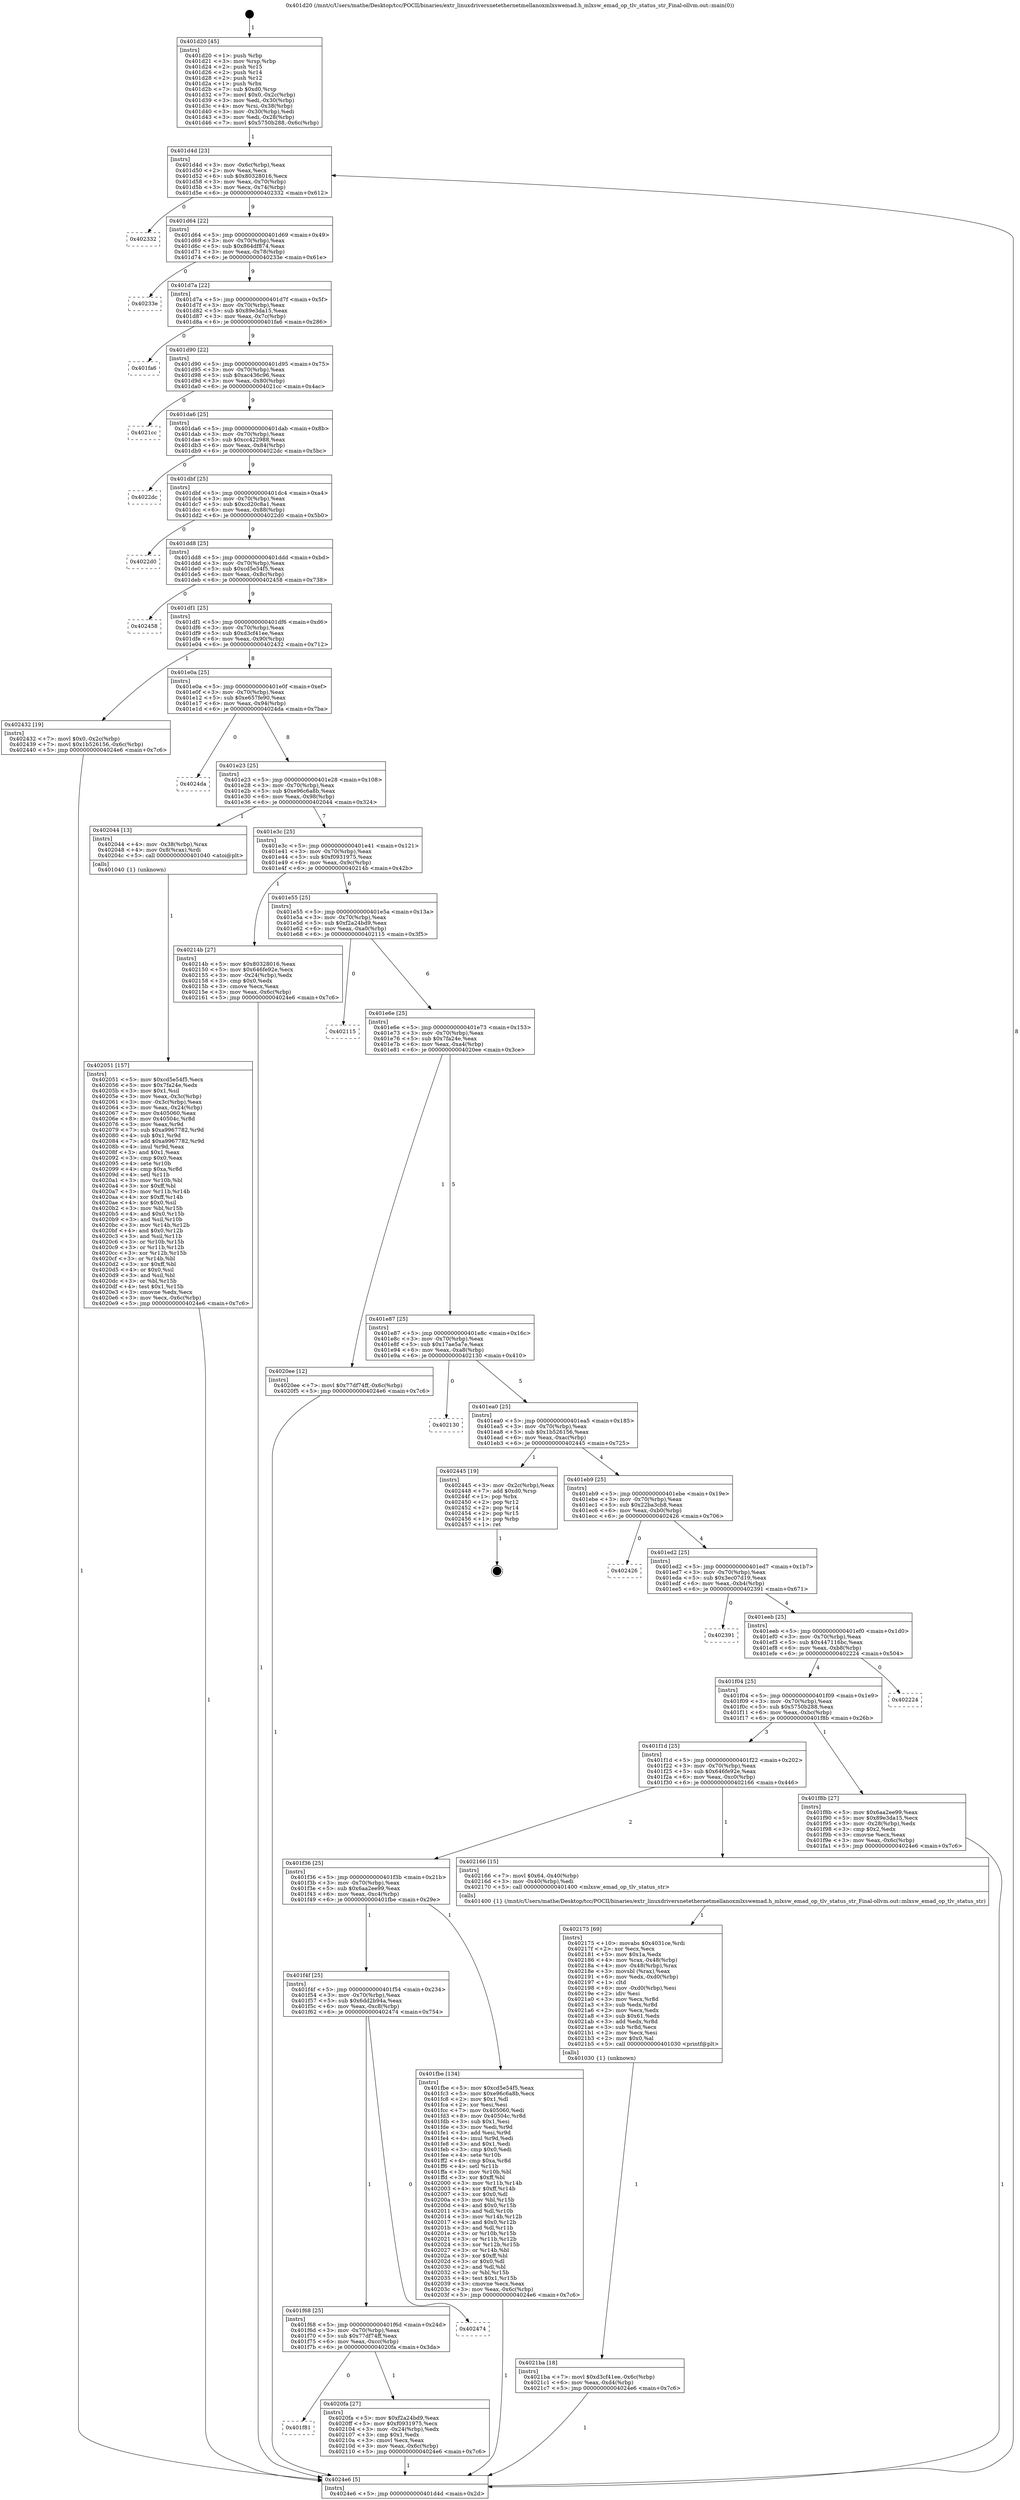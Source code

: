 digraph "0x401d20" {
  label = "0x401d20 (/mnt/c/Users/mathe/Desktop/tcc/POCII/binaries/extr_linuxdriversnetethernetmellanoxmlxswemad.h_mlxsw_emad_op_tlv_status_str_Final-ollvm.out::main(0))"
  labelloc = "t"
  node[shape=record]

  Entry [label="",width=0.3,height=0.3,shape=circle,fillcolor=black,style=filled]
  "0x401d4d" [label="{
     0x401d4d [23]\l
     | [instrs]\l
     &nbsp;&nbsp;0x401d4d \<+3\>: mov -0x6c(%rbp),%eax\l
     &nbsp;&nbsp;0x401d50 \<+2\>: mov %eax,%ecx\l
     &nbsp;&nbsp;0x401d52 \<+6\>: sub $0x80328016,%ecx\l
     &nbsp;&nbsp;0x401d58 \<+3\>: mov %eax,-0x70(%rbp)\l
     &nbsp;&nbsp;0x401d5b \<+3\>: mov %ecx,-0x74(%rbp)\l
     &nbsp;&nbsp;0x401d5e \<+6\>: je 0000000000402332 \<main+0x612\>\l
  }"]
  "0x402332" [label="{
     0x402332\l
  }", style=dashed]
  "0x401d64" [label="{
     0x401d64 [22]\l
     | [instrs]\l
     &nbsp;&nbsp;0x401d64 \<+5\>: jmp 0000000000401d69 \<main+0x49\>\l
     &nbsp;&nbsp;0x401d69 \<+3\>: mov -0x70(%rbp),%eax\l
     &nbsp;&nbsp;0x401d6c \<+5\>: sub $0x864df874,%eax\l
     &nbsp;&nbsp;0x401d71 \<+3\>: mov %eax,-0x78(%rbp)\l
     &nbsp;&nbsp;0x401d74 \<+6\>: je 000000000040233e \<main+0x61e\>\l
  }"]
  Exit [label="",width=0.3,height=0.3,shape=circle,fillcolor=black,style=filled,peripheries=2]
  "0x40233e" [label="{
     0x40233e\l
  }", style=dashed]
  "0x401d7a" [label="{
     0x401d7a [22]\l
     | [instrs]\l
     &nbsp;&nbsp;0x401d7a \<+5\>: jmp 0000000000401d7f \<main+0x5f\>\l
     &nbsp;&nbsp;0x401d7f \<+3\>: mov -0x70(%rbp),%eax\l
     &nbsp;&nbsp;0x401d82 \<+5\>: sub $0x89e3da15,%eax\l
     &nbsp;&nbsp;0x401d87 \<+3\>: mov %eax,-0x7c(%rbp)\l
     &nbsp;&nbsp;0x401d8a \<+6\>: je 0000000000401fa6 \<main+0x286\>\l
  }"]
  "0x4021ba" [label="{
     0x4021ba [18]\l
     | [instrs]\l
     &nbsp;&nbsp;0x4021ba \<+7\>: movl $0xd3cf41ee,-0x6c(%rbp)\l
     &nbsp;&nbsp;0x4021c1 \<+6\>: mov %eax,-0xd4(%rbp)\l
     &nbsp;&nbsp;0x4021c7 \<+5\>: jmp 00000000004024e6 \<main+0x7c6\>\l
  }"]
  "0x401fa6" [label="{
     0x401fa6\l
  }", style=dashed]
  "0x401d90" [label="{
     0x401d90 [22]\l
     | [instrs]\l
     &nbsp;&nbsp;0x401d90 \<+5\>: jmp 0000000000401d95 \<main+0x75\>\l
     &nbsp;&nbsp;0x401d95 \<+3\>: mov -0x70(%rbp),%eax\l
     &nbsp;&nbsp;0x401d98 \<+5\>: sub $0xac436c96,%eax\l
     &nbsp;&nbsp;0x401d9d \<+3\>: mov %eax,-0x80(%rbp)\l
     &nbsp;&nbsp;0x401da0 \<+6\>: je 00000000004021cc \<main+0x4ac\>\l
  }"]
  "0x402175" [label="{
     0x402175 [69]\l
     | [instrs]\l
     &nbsp;&nbsp;0x402175 \<+10\>: movabs $0x4031ce,%rdi\l
     &nbsp;&nbsp;0x40217f \<+2\>: xor %ecx,%ecx\l
     &nbsp;&nbsp;0x402181 \<+5\>: mov $0x1a,%edx\l
     &nbsp;&nbsp;0x402186 \<+4\>: mov %rax,-0x48(%rbp)\l
     &nbsp;&nbsp;0x40218a \<+4\>: mov -0x48(%rbp),%rax\l
     &nbsp;&nbsp;0x40218e \<+3\>: movsbl (%rax),%eax\l
     &nbsp;&nbsp;0x402191 \<+6\>: mov %edx,-0xd0(%rbp)\l
     &nbsp;&nbsp;0x402197 \<+1\>: cltd\l
     &nbsp;&nbsp;0x402198 \<+6\>: mov -0xd0(%rbp),%esi\l
     &nbsp;&nbsp;0x40219e \<+2\>: idiv %esi\l
     &nbsp;&nbsp;0x4021a0 \<+3\>: mov %ecx,%r8d\l
     &nbsp;&nbsp;0x4021a3 \<+3\>: sub %edx,%r8d\l
     &nbsp;&nbsp;0x4021a6 \<+2\>: mov %ecx,%edx\l
     &nbsp;&nbsp;0x4021a8 \<+3\>: sub $0x61,%edx\l
     &nbsp;&nbsp;0x4021ab \<+3\>: add %edx,%r8d\l
     &nbsp;&nbsp;0x4021ae \<+3\>: sub %r8d,%ecx\l
     &nbsp;&nbsp;0x4021b1 \<+2\>: mov %ecx,%esi\l
     &nbsp;&nbsp;0x4021b3 \<+2\>: mov $0x0,%al\l
     &nbsp;&nbsp;0x4021b5 \<+5\>: call 0000000000401030 \<printf@plt\>\l
     | [calls]\l
     &nbsp;&nbsp;0x401030 \{1\} (unknown)\l
  }"]
  "0x4021cc" [label="{
     0x4021cc\l
  }", style=dashed]
  "0x401da6" [label="{
     0x401da6 [25]\l
     | [instrs]\l
     &nbsp;&nbsp;0x401da6 \<+5\>: jmp 0000000000401dab \<main+0x8b\>\l
     &nbsp;&nbsp;0x401dab \<+3\>: mov -0x70(%rbp),%eax\l
     &nbsp;&nbsp;0x401dae \<+5\>: sub $0xcc422988,%eax\l
     &nbsp;&nbsp;0x401db3 \<+6\>: mov %eax,-0x84(%rbp)\l
     &nbsp;&nbsp;0x401db9 \<+6\>: je 00000000004022dc \<main+0x5bc\>\l
  }"]
  "0x401f81" [label="{
     0x401f81\l
  }", style=dashed]
  "0x4022dc" [label="{
     0x4022dc\l
  }", style=dashed]
  "0x401dbf" [label="{
     0x401dbf [25]\l
     | [instrs]\l
     &nbsp;&nbsp;0x401dbf \<+5\>: jmp 0000000000401dc4 \<main+0xa4\>\l
     &nbsp;&nbsp;0x401dc4 \<+3\>: mov -0x70(%rbp),%eax\l
     &nbsp;&nbsp;0x401dc7 \<+5\>: sub $0xcd20c8a1,%eax\l
     &nbsp;&nbsp;0x401dcc \<+6\>: mov %eax,-0x88(%rbp)\l
     &nbsp;&nbsp;0x401dd2 \<+6\>: je 00000000004022d0 \<main+0x5b0\>\l
  }"]
  "0x4020fa" [label="{
     0x4020fa [27]\l
     | [instrs]\l
     &nbsp;&nbsp;0x4020fa \<+5\>: mov $0xf2a24bd9,%eax\l
     &nbsp;&nbsp;0x4020ff \<+5\>: mov $0xf0931975,%ecx\l
     &nbsp;&nbsp;0x402104 \<+3\>: mov -0x24(%rbp),%edx\l
     &nbsp;&nbsp;0x402107 \<+3\>: cmp $0x1,%edx\l
     &nbsp;&nbsp;0x40210a \<+3\>: cmovl %ecx,%eax\l
     &nbsp;&nbsp;0x40210d \<+3\>: mov %eax,-0x6c(%rbp)\l
     &nbsp;&nbsp;0x402110 \<+5\>: jmp 00000000004024e6 \<main+0x7c6\>\l
  }"]
  "0x4022d0" [label="{
     0x4022d0\l
  }", style=dashed]
  "0x401dd8" [label="{
     0x401dd8 [25]\l
     | [instrs]\l
     &nbsp;&nbsp;0x401dd8 \<+5\>: jmp 0000000000401ddd \<main+0xbd\>\l
     &nbsp;&nbsp;0x401ddd \<+3\>: mov -0x70(%rbp),%eax\l
     &nbsp;&nbsp;0x401de0 \<+5\>: sub $0xcd5e54f5,%eax\l
     &nbsp;&nbsp;0x401de5 \<+6\>: mov %eax,-0x8c(%rbp)\l
     &nbsp;&nbsp;0x401deb \<+6\>: je 0000000000402458 \<main+0x738\>\l
  }"]
  "0x401f68" [label="{
     0x401f68 [25]\l
     | [instrs]\l
     &nbsp;&nbsp;0x401f68 \<+5\>: jmp 0000000000401f6d \<main+0x24d\>\l
     &nbsp;&nbsp;0x401f6d \<+3\>: mov -0x70(%rbp),%eax\l
     &nbsp;&nbsp;0x401f70 \<+5\>: sub $0x77df74ff,%eax\l
     &nbsp;&nbsp;0x401f75 \<+6\>: mov %eax,-0xcc(%rbp)\l
     &nbsp;&nbsp;0x401f7b \<+6\>: je 00000000004020fa \<main+0x3da\>\l
  }"]
  "0x402458" [label="{
     0x402458\l
  }", style=dashed]
  "0x401df1" [label="{
     0x401df1 [25]\l
     | [instrs]\l
     &nbsp;&nbsp;0x401df1 \<+5\>: jmp 0000000000401df6 \<main+0xd6\>\l
     &nbsp;&nbsp;0x401df6 \<+3\>: mov -0x70(%rbp),%eax\l
     &nbsp;&nbsp;0x401df9 \<+5\>: sub $0xd3cf41ee,%eax\l
     &nbsp;&nbsp;0x401dfe \<+6\>: mov %eax,-0x90(%rbp)\l
     &nbsp;&nbsp;0x401e04 \<+6\>: je 0000000000402432 \<main+0x712\>\l
  }"]
  "0x402474" [label="{
     0x402474\l
  }", style=dashed]
  "0x402432" [label="{
     0x402432 [19]\l
     | [instrs]\l
     &nbsp;&nbsp;0x402432 \<+7\>: movl $0x0,-0x2c(%rbp)\l
     &nbsp;&nbsp;0x402439 \<+7\>: movl $0x1b526156,-0x6c(%rbp)\l
     &nbsp;&nbsp;0x402440 \<+5\>: jmp 00000000004024e6 \<main+0x7c6\>\l
  }"]
  "0x401e0a" [label="{
     0x401e0a [25]\l
     | [instrs]\l
     &nbsp;&nbsp;0x401e0a \<+5\>: jmp 0000000000401e0f \<main+0xef\>\l
     &nbsp;&nbsp;0x401e0f \<+3\>: mov -0x70(%rbp),%eax\l
     &nbsp;&nbsp;0x401e12 \<+5\>: sub $0xe657fe90,%eax\l
     &nbsp;&nbsp;0x401e17 \<+6\>: mov %eax,-0x94(%rbp)\l
     &nbsp;&nbsp;0x401e1d \<+6\>: je 00000000004024da \<main+0x7ba\>\l
  }"]
  "0x402051" [label="{
     0x402051 [157]\l
     | [instrs]\l
     &nbsp;&nbsp;0x402051 \<+5\>: mov $0xcd5e54f5,%ecx\l
     &nbsp;&nbsp;0x402056 \<+5\>: mov $0x7fa24e,%edx\l
     &nbsp;&nbsp;0x40205b \<+3\>: mov $0x1,%sil\l
     &nbsp;&nbsp;0x40205e \<+3\>: mov %eax,-0x3c(%rbp)\l
     &nbsp;&nbsp;0x402061 \<+3\>: mov -0x3c(%rbp),%eax\l
     &nbsp;&nbsp;0x402064 \<+3\>: mov %eax,-0x24(%rbp)\l
     &nbsp;&nbsp;0x402067 \<+7\>: mov 0x405060,%eax\l
     &nbsp;&nbsp;0x40206e \<+8\>: mov 0x40504c,%r8d\l
     &nbsp;&nbsp;0x402076 \<+3\>: mov %eax,%r9d\l
     &nbsp;&nbsp;0x402079 \<+7\>: sub $0xa9967782,%r9d\l
     &nbsp;&nbsp;0x402080 \<+4\>: sub $0x1,%r9d\l
     &nbsp;&nbsp;0x402084 \<+7\>: add $0xa9967782,%r9d\l
     &nbsp;&nbsp;0x40208b \<+4\>: imul %r9d,%eax\l
     &nbsp;&nbsp;0x40208f \<+3\>: and $0x1,%eax\l
     &nbsp;&nbsp;0x402092 \<+3\>: cmp $0x0,%eax\l
     &nbsp;&nbsp;0x402095 \<+4\>: sete %r10b\l
     &nbsp;&nbsp;0x402099 \<+4\>: cmp $0xa,%r8d\l
     &nbsp;&nbsp;0x40209d \<+4\>: setl %r11b\l
     &nbsp;&nbsp;0x4020a1 \<+3\>: mov %r10b,%bl\l
     &nbsp;&nbsp;0x4020a4 \<+3\>: xor $0xff,%bl\l
     &nbsp;&nbsp;0x4020a7 \<+3\>: mov %r11b,%r14b\l
     &nbsp;&nbsp;0x4020aa \<+4\>: xor $0xff,%r14b\l
     &nbsp;&nbsp;0x4020ae \<+4\>: xor $0x0,%sil\l
     &nbsp;&nbsp;0x4020b2 \<+3\>: mov %bl,%r15b\l
     &nbsp;&nbsp;0x4020b5 \<+4\>: and $0x0,%r15b\l
     &nbsp;&nbsp;0x4020b9 \<+3\>: and %sil,%r10b\l
     &nbsp;&nbsp;0x4020bc \<+3\>: mov %r14b,%r12b\l
     &nbsp;&nbsp;0x4020bf \<+4\>: and $0x0,%r12b\l
     &nbsp;&nbsp;0x4020c3 \<+3\>: and %sil,%r11b\l
     &nbsp;&nbsp;0x4020c6 \<+3\>: or %r10b,%r15b\l
     &nbsp;&nbsp;0x4020c9 \<+3\>: or %r11b,%r12b\l
     &nbsp;&nbsp;0x4020cc \<+3\>: xor %r12b,%r15b\l
     &nbsp;&nbsp;0x4020cf \<+3\>: or %r14b,%bl\l
     &nbsp;&nbsp;0x4020d2 \<+3\>: xor $0xff,%bl\l
     &nbsp;&nbsp;0x4020d5 \<+4\>: or $0x0,%sil\l
     &nbsp;&nbsp;0x4020d9 \<+3\>: and %sil,%bl\l
     &nbsp;&nbsp;0x4020dc \<+3\>: or %bl,%r15b\l
     &nbsp;&nbsp;0x4020df \<+4\>: test $0x1,%r15b\l
     &nbsp;&nbsp;0x4020e3 \<+3\>: cmovne %edx,%ecx\l
     &nbsp;&nbsp;0x4020e6 \<+3\>: mov %ecx,-0x6c(%rbp)\l
     &nbsp;&nbsp;0x4020e9 \<+5\>: jmp 00000000004024e6 \<main+0x7c6\>\l
  }"]
  "0x4024da" [label="{
     0x4024da\l
  }", style=dashed]
  "0x401e23" [label="{
     0x401e23 [25]\l
     | [instrs]\l
     &nbsp;&nbsp;0x401e23 \<+5\>: jmp 0000000000401e28 \<main+0x108\>\l
     &nbsp;&nbsp;0x401e28 \<+3\>: mov -0x70(%rbp),%eax\l
     &nbsp;&nbsp;0x401e2b \<+5\>: sub $0xe96c6a8b,%eax\l
     &nbsp;&nbsp;0x401e30 \<+6\>: mov %eax,-0x98(%rbp)\l
     &nbsp;&nbsp;0x401e36 \<+6\>: je 0000000000402044 \<main+0x324\>\l
  }"]
  "0x401f4f" [label="{
     0x401f4f [25]\l
     | [instrs]\l
     &nbsp;&nbsp;0x401f4f \<+5\>: jmp 0000000000401f54 \<main+0x234\>\l
     &nbsp;&nbsp;0x401f54 \<+3\>: mov -0x70(%rbp),%eax\l
     &nbsp;&nbsp;0x401f57 \<+5\>: sub $0x6dd2b94a,%eax\l
     &nbsp;&nbsp;0x401f5c \<+6\>: mov %eax,-0xc8(%rbp)\l
     &nbsp;&nbsp;0x401f62 \<+6\>: je 0000000000402474 \<main+0x754\>\l
  }"]
  "0x402044" [label="{
     0x402044 [13]\l
     | [instrs]\l
     &nbsp;&nbsp;0x402044 \<+4\>: mov -0x38(%rbp),%rax\l
     &nbsp;&nbsp;0x402048 \<+4\>: mov 0x8(%rax),%rdi\l
     &nbsp;&nbsp;0x40204c \<+5\>: call 0000000000401040 \<atoi@plt\>\l
     | [calls]\l
     &nbsp;&nbsp;0x401040 \{1\} (unknown)\l
  }"]
  "0x401e3c" [label="{
     0x401e3c [25]\l
     | [instrs]\l
     &nbsp;&nbsp;0x401e3c \<+5\>: jmp 0000000000401e41 \<main+0x121\>\l
     &nbsp;&nbsp;0x401e41 \<+3\>: mov -0x70(%rbp),%eax\l
     &nbsp;&nbsp;0x401e44 \<+5\>: sub $0xf0931975,%eax\l
     &nbsp;&nbsp;0x401e49 \<+6\>: mov %eax,-0x9c(%rbp)\l
     &nbsp;&nbsp;0x401e4f \<+6\>: je 000000000040214b \<main+0x42b\>\l
  }"]
  "0x401fbe" [label="{
     0x401fbe [134]\l
     | [instrs]\l
     &nbsp;&nbsp;0x401fbe \<+5\>: mov $0xcd5e54f5,%eax\l
     &nbsp;&nbsp;0x401fc3 \<+5\>: mov $0xe96c6a8b,%ecx\l
     &nbsp;&nbsp;0x401fc8 \<+2\>: mov $0x1,%dl\l
     &nbsp;&nbsp;0x401fca \<+2\>: xor %esi,%esi\l
     &nbsp;&nbsp;0x401fcc \<+7\>: mov 0x405060,%edi\l
     &nbsp;&nbsp;0x401fd3 \<+8\>: mov 0x40504c,%r8d\l
     &nbsp;&nbsp;0x401fdb \<+3\>: sub $0x1,%esi\l
     &nbsp;&nbsp;0x401fde \<+3\>: mov %edi,%r9d\l
     &nbsp;&nbsp;0x401fe1 \<+3\>: add %esi,%r9d\l
     &nbsp;&nbsp;0x401fe4 \<+4\>: imul %r9d,%edi\l
     &nbsp;&nbsp;0x401fe8 \<+3\>: and $0x1,%edi\l
     &nbsp;&nbsp;0x401feb \<+3\>: cmp $0x0,%edi\l
     &nbsp;&nbsp;0x401fee \<+4\>: sete %r10b\l
     &nbsp;&nbsp;0x401ff2 \<+4\>: cmp $0xa,%r8d\l
     &nbsp;&nbsp;0x401ff6 \<+4\>: setl %r11b\l
     &nbsp;&nbsp;0x401ffa \<+3\>: mov %r10b,%bl\l
     &nbsp;&nbsp;0x401ffd \<+3\>: xor $0xff,%bl\l
     &nbsp;&nbsp;0x402000 \<+3\>: mov %r11b,%r14b\l
     &nbsp;&nbsp;0x402003 \<+4\>: xor $0xff,%r14b\l
     &nbsp;&nbsp;0x402007 \<+3\>: xor $0x0,%dl\l
     &nbsp;&nbsp;0x40200a \<+3\>: mov %bl,%r15b\l
     &nbsp;&nbsp;0x40200d \<+4\>: and $0x0,%r15b\l
     &nbsp;&nbsp;0x402011 \<+3\>: and %dl,%r10b\l
     &nbsp;&nbsp;0x402014 \<+3\>: mov %r14b,%r12b\l
     &nbsp;&nbsp;0x402017 \<+4\>: and $0x0,%r12b\l
     &nbsp;&nbsp;0x40201b \<+3\>: and %dl,%r11b\l
     &nbsp;&nbsp;0x40201e \<+3\>: or %r10b,%r15b\l
     &nbsp;&nbsp;0x402021 \<+3\>: or %r11b,%r12b\l
     &nbsp;&nbsp;0x402024 \<+3\>: xor %r12b,%r15b\l
     &nbsp;&nbsp;0x402027 \<+3\>: or %r14b,%bl\l
     &nbsp;&nbsp;0x40202a \<+3\>: xor $0xff,%bl\l
     &nbsp;&nbsp;0x40202d \<+3\>: or $0x0,%dl\l
     &nbsp;&nbsp;0x402030 \<+2\>: and %dl,%bl\l
     &nbsp;&nbsp;0x402032 \<+3\>: or %bl,%r15b\l
     &nbsp;&nbsp;0x402035 \<+4\>: test $0x1,%r15b\l
     &nbsp;&nbsp;0x402039 \<+3\>: cmovne %ecx,%eax\l
     &nbsp;&nbsp;0x40203c \<+3\>: mov %eax,-0x6c(%rbp)\l
     &nbsp;&nbsp;0x40203f \<+5\>: jmp 00000000004024e6 \<main+0x7c6\>\l
  }"]
  "0x40214b" [label="{
     0x40214b [27]\l
     | [instrs]\l
     &nbsp;&nbsp;0x40214b \<+5\>: mov $0x80328016,%eax\l
     &nbsp;&nbsp;0x402150 \<+5\>: mov $0x646fe92e,%ecx\l
     &nbsp;&nbsp;0x402155 \<+3\>: mov -0x24(%rbp),%edx\l
     &nbsp;&nbsp;0x402158 \<+3\>: cmp $0x0,%edx\l
     &nbsp;&nbsp;0x40215b \<+3\>: cmove %ecx,%eax\l
     &nbsp;&nbsp;0x40215e \<+3\>: mov %eax,-0x6c(%rbp)\l
     &nbsp;&nbsp;0x402161 \<+5\>: jmp 00000000004024e6 \<main+0x7c6\>\l
  }"]
  "0x401e55" [label="{
     0x401e55 [25]\l
     | [instrs]\l
     &nbsp;&nbsp;0x401e55 \<+5\>: jmp 0000000000401e5a \<main+0x13a\>\l
     &nbsp;&nbsp;0x401e5a \<+3\>: mov -0x70(%rbp),%eax\l
     &nbsp;&nbsp;0x401e5d \<+5\>: sub $0xf2a24bd9,%eax\l
     &nbsp;&nbsp;0x401e62 \<+6\>: mov %eax,-0xa0(%rbp)\l
     &nbsp;&nbsp;0x401e68 \<+6\>: je 0000000000402115 \<main+0x3f5\>\l
  }"]
  "0x401f36" [label="{
     0x401f36 [25]\l
     | [instrs]\l
     &nbsp;&nbsp;0x401f36 \<+5\>: jmp 0000000000401f3b \<main+0x21b\>\l
     &nbsp;&nbsp;0x401f3b \<+3\>: mov -0x70(%rbp),%eax\l
     &nbsp;&nbsp;0x401f3e \<+5\>: sub $0x6aa2ee99,%eax\l
     &nbsp;&nbsp;0x401f43 \<+6\>: mov %eax,-0xc4(%rbp)\l
     &nbsp;&nbsp;0x401f49 \<+6\>: je 0000000000401fbe \<main+0x29e\>\l
  }"]
  "0x402115" [label="{
     0x402115\l
  }", style=dashed]
  "0x401e6e" [label="{
     0x401e6e [25]\l
     | [instrs]\l
     &nbsp;&nbsp;0x401e6e \<+5\>: jmp 0000000000401e73 \<main+0x153\>\l
     &nbsp;&nbsp;0x401e73 \<+3\>: mov -0x70(%rbp),%eax\l
     &nbsp;&nbsp;0x401e76 \<+5\>: sub $0x7fa24e,%eax\l
     &nbsp;&nbsp;0x401e7b \<+6\>: mov %eax,-0xa4(%rbp)\l
     &nbsp;&nbsp;0x401e81 \<+6\>: je 00000000004020ee \<main+0x3ce\>\l
  }"]
  "0x402166" [label="{
     0x402166 [15]\l
     | [instrs]\l
     &nbsp;&nbsp;0x402166 \<+7\>: movl $0x64,-0x40(%rbp)\l
     &nbsp;&nbsp;0x40216d \<+3\>: mov -0x40(%rbp),%edi\l
     &nbsp;&nbsp;0x402170 \<+5\>: call 0000000000401400 \<mlxsw_emad_op_tlv_status_str\>\l
     | [calls]\l
     &nbsp;&nbsp;0x401400 \{1\} (/mnt/c/Users/mathe/Desktop/tcc/POCII/binaries/extr_linuxdriversnetethernetmellanoxmlxswemad.h_mlxsw_emad_op_tlv_status_str_Final-ollvm.out::mlxsw_emad_op_tlv_status_str)\l
  }"]
  "0x4020ee" [label="{
     0x4020ee [12]\l
     | [instrs]\l
     &nbsp;&nbsp;0x4020ee \<+7\>: movl $0x77df74ff,-0x6c(%rbp)\l
     &nbsp;&nbsp;0x4020f5 \<+5\>: jmp 00000000004024e6 \<main+0x7c6\>\l
  }"]
  "0x401e87" [label="{
     0x401e87 [25]\l
     | [instrs]\l
     &nbsp;&nbsp;0x401e87 \<+5\>: jmp 0000000000401e8c \<main+0x16c\>\l
     &nbsp;&nbsp;0x401e8c \<+3\>: mov -0x70(%rbp),%eax\l
     &nbsp;&nbsp;0x401e8f \<+5\>: sub $0x17ae5a7e,%eax\l
     &nbsp;&nbsp;0x401e94 \<+6\>: mov %eax,-0xa8(%rbp)\l
     &nbsp;&nbsp;0x401e9a \<+6\>: je 0000000000402130 \<main+0x410\>\l
  }"]
  "0x401d20" [label="{
     0x401d20 [45]\l
     | [instrs]\l
     &nbsp;&nbsp;0x401d20 \<+1\>: push %rbp\l
     &nbsp;&nbsp;0x401d21 \<+3\>: mov %rsp,%rbp\l
     &nbsp;&nbsp;0x401d24 \<+2\>: push %r15\l
     &nbsp;&nbsp;0x401d26 \<+2\>: push %r14\l
     &nbsp;&nbsp;0x401d28 \<+2\>: push %r12\l
     &nbsp;&nbsp;0x401d2a \<+1\>: push %rbx\l
     &nbsp;&nbsp;0x401d2b \<+7\>: sub $0xd0,%rsp\l
     &nbsp;&nbsp;0x401d32 \<+7\>: movl $0x0,-0x2c(%rbp)\l
     &nbsp;&nbsp;0x401d39 \<+3\>: mov %edi,-0x30(%rbp)\l
     &nbsp;&nbsp;0x401d3c \<+4\>: mov %rsi,-0x38(%rbp)\l
     &nbsp;&nbsp;0x401d40 \<+3\>: mov -0x30(%rbp),%edi\l
     &nbsp;&nbsp;0x401d43 \<+3\>: mov %edi,-0x28(%rbp)\l
     &nbsp;&nbsp;0x401d46 \<+7\>: movl $0x5750b288,-0x6c(%rbp)\l
  }"]
  "0x402130" [label="{
     0x402130\l
  }", style=dashed]
  "0x401ea0" [label="{
     0x401ea0 [25]\l
     | [instrs]\l
     &nbsp;&nbsp;0x401ea0 \<+5\>: jmp 0000000000401ea5 \<main+0x185\>\l
     &nbsp;&nbsp;0x401ea5 \<+3\>: mov -0x70(%rbp),%eax\l
     &nbsp;&nbsp;0x401ea8 \<+5\>: sub $0x1b526156,%eax\l
     &nbsp;&nbsp;0x401ead \<+6\>: mov %eax,-0xac(%rbp)\l
     &nbsp;&nbsp;0x401eb3 \<+6\>: je 0000000000402445 \<main+0x725\>\l
  }"]
  "0x4024e6" [label="{
     0x4024e6 [5]\l
     | [instrs]\l
     &nbsp;&nbsp;0x4024e6 \<+5\>: jmp 0000000000401d4d \<main+0x2d\>\l
  }"]
  "0x402445" [label="{
     0x402445 [19]\l
     | [instrs]\l
     &nbsp;&nbsp;0x402445 \<+3\>: mov -0x2c(%rbp),%eax\l
     &nbsp;&nbsp;0x402448 \<+7\>: add $0xd0,%rsp\l
     &nbsp;&nbsp;0x40244f \<+1\>: pop %rbx\l
     &nbsp;&nbsp;0x402450 \<+2\>: pop %r12\l
     &nbsp;&nbsp;0x402452 \<+2\>: pop %r14\l
     &nbsp;&nbsp;0x402454 \<+2\>: pop %r15\l
     &nbsp;&nbsp;0x402456 \<+1\>: pop %rbp\l
     &nbsp;&nbsp;0x402457 \<+1\>: ret\l
  }"]
  "0x401eb9" [label="{
     0x401eb9 [25]\l
     | [instrs]\l
     &nbsp;&nbsp;0x401eb9 \<+5\>: jmp 0000000000401ebe \<main+0x19e\>\l
     &nbsp;&nbsp;0x401ebe \<+3\>: mov -0x70(%rbp),%eax\l
     &nbsp;&nbsp;0x401ec1 \<+5\>: sub $0x22ba3cb8,%eax\l
     &nbsp;&nbsp;0x401ec6 \<+6\>: mov %eax,-0xb0(%rbp)\l
     &nbsp;&nbsp;0x401ecc \<+6\>: je 0000000000402426 \<main+0x706\>\l
  }"]
  "0x401f1d" [label="{
     0x401f1d [25]\l
     | [instrs]\l
     &nbsp;&nbsp;0x401f1d \<+5\>: jmp 0000000000401f22 \<main+0x202\>\l
     &nbsp;&nbsp;0x401f22 \<+3\>: mov -0x70(%rbp),%eax\l
     &nbsp;&nbsp;0x401f25 \<+5\>: sub $0x646fe92e,%eax\l
     &nbsp;&nbsp;0x401f2a \<+6\>: mov %eax,-0xc0(%rbp)\l
     &nbsp;&nbsp;0x401f30 \<+6\>: je 0000000000402166 \<main+0x446\>\l
  }"]
  "0x402426" [label="{
     0x402426\l
  }", style=dashed]
  "0x401ed2" [label="{
     0x401ed2 [25]\l
     | [instrs]\l
     &nbsp;&nbsp;0x401ed2 \<+5\>: jmp 0000000000401ed7 \<main+0x1b7\>\l
     &nbsp;&nbsp;0x401ed7 \<+3\>: mov -0x70(%rbp),%eax\l
     &nbsp;&nbsp;0x401eda \<+5\>: sub $0x3ec07d19,%eax\l
     &nbsp;&nbsp;0x401edf \<+6\>: mov %eax,-0xb4(%rbp)\l
     &nbsp;&nbsp;0x401ee5 \<+6\>: je 0000000000402391 \<main+0x671\>\l
  }"]
  "0x401f8b" [label="{
     0x401f8b [27]\l
     | [instrs]\l
     &nbsp;&nbsp;0x401f8b \<+5\>: mov $0x6aa2ee99,%eax\l
     &nbsp;&nbsp;0x401f90 \<+5\>: mov $0x89e3da15,%ecx\l
     &nbsp;&nbsp;0x401f95 \<+3\>: mov -0x28(%rbp),%edx\l
     &nbsp;&nbsp;0x401f98 \<+3\>: cmp $0x2,%edx\l
     &nbsp;&nbsp;0x401f9b \<+3\>: cmovne %ecx,%eax\l
     &nbsp;&nbsp;0x401f9e \<+3\>: mov %eax,-0x6c(%rbp)\l
     &nbsp;&nbsp;0x401fa1 \<+5\>: jmp 00000000004024e6 \<main+0x7c6\>\l
  }"]
  "0x402391" [label="{
     0x402391\l
  }", style=dashed]
  "0x401eeb" [label="{
     0x401eeb [25]\l
     | [instrs]\l
     &nbsp;&nbsp;0x401eeb \<+5\>: jmp 0000000000401ef0 \<main+0x1d0\>\l
     &nbsp;&nbsp;0x401ef0 \<+3\>: mov -0x70(%rbp),%eax\l
     &nbsp;&nbsp;0x401ef3 \<+5\>: sub $0x447116bc,%eax\l
     &nbsp;&nbsp;0x401ef8 \<+6\>: mov %eax,-0xb8(%rbp)\l
     &nbsp;&nbsp;0x401efe \<+6\>: je 0000000000402224 \<main+0x504\>\l
  }"]
  "0x401f04" [label="{
     0x401f04 [25]\l
     | [instrs]\l
     &nbsp;&nbsp;0x401f04 \<+5\>: jmp 0000000000401f09 \<main+0x1e9\>\l
     &nbsp;&nbsp;0x401f09 \<+3\>: mov -0x70(%rbp),%eax\l
     &nbsp;&nbsp;0x401f0c \<+5\>: sub $0x5750b288,%eax\l
     &nbsp;&nbsp;0x401f11 \<+6\>: mov %eax,-0xbc(%rbp)\l
     &nbsp;&nbsp;0x401f17 \<+6\>: je 0000000000401f8b \<main+0x26b\>\l
  }"]
  "0x402224" [label="{
     0x402224\l
  }", style=dashed]
  Entry -> "0x401d20" [label=" 1"]
  "0x401d4d" -> "0x402332" [label=" 0"]
  "0x401d4d" -> "0x401d64" [label=" 9"]
  "0x402445" -> Exit [label=" 1"]
  "0x401d64" -> "0x40233e" [label=" 0"]
  "0x401d64" -> "0x401d7a" [label=" 9"]
  "0x402432" -> "0x4024e6" [label=" 1"]
  "0x401d7a" -> "0x401fa6" [label=" 0"]
  "0x401d7a" -> "0x401d90" [label=" 9"]
  "0x4021ba" -> "0x4024e6" [label=" 1"]
  "0x401d90" -> "0x4021cc" [label=" 0"]
  "0x401d90" -> "0x401da6" [label=" 9"]
  "0x402175" -> "0x4021ba" [label=" 1"]
  "0x401da6" -> "0x4022dc" [label=" 0"]
  "0x401da6" -> "0x401dbf" [label=" 9"]
  "0x402166" -> "0x402175" [label=" 1"]
  "0x401dbf" -> "0x4022d0" [label=" 0"]
  "0x401dbf" -> "0x401dd8" [label=" 9"]
  "0x40214b" -> "0x4024e6" [label=" 1"]
  "0x401dd8" -> "0x402458" [label=" 0"]
  "0x401dd8" -> "0x401df1" [label=" 9"]
  "0x401f68" -> "0x401f81" [label=" 0"]
  "0x401df1" -> "0x402432" [label=" 1"]
  "0x401df1" -> "0x401e0a" [label=" 8"]
  "0x401f68" -> "0x4020fa" [label=" 1"]
  "0x401e0a" -> "0x4024da" [label=" 0"]
  "0x401e0a" -> "0x401e23" [label=" 8"]
  "0x401f4f" -> "0x401f68" [label=" 1"]
  "0x401e23" -> "0x402044" [label=" 1"]
  "0x401e23" -> "0x401e3c" [label=" 7"]
  "0x401f4f" -> "0x402474" [label=" 0"]
  "0x401e3c" -> "0x40214b" [label=" 1"]
  "0x401e3c" -> "0x401e55" [label=" 6"]
  "0x4020fa" -> "0x4024e6" [label=" 1"]
  "0x401e55" -> "0x402115" [label=" 0"]
  "0x401e55" -> "0x401e6e" [label=" 6"]
  "0x402051" -> "0x4024e6" [label=" 1"]
  "0x401e6e" -> "0x4020ee" [label=" 1"]
  "0x401e6e" -> "0x401e87" [label=" 5"]
  "0x402044" -> "0x402051" [label=" 1"]
  "0x401e87" -> "0x402130" [label=" 0"]
  "0x401e87" -> "0x401ea0" [label=" 5"]
  "0x401f36" -> "0x401f4f" [label=" 1"]
  "0x401ea0" -> "0x402445" [label=" 1"]
  "0x401ea0" -> "0x401eb9" [label=" 4"]
  "0x401f36" -> "0x401fbe" [label=" 1"]
  "0x401eb9" -> "0x402426" [label=" 0"]
  "0x401eb9" -> "0x401ed2" [label=" 4"]
  "0x4020ee" -> "0x4024e6" [label=" 1"]
  "0x401ed2" -> "0x402391" [label=" 0"]
  "0x401ed2" -> "0x401eeb" [label=" 4"]
  "0x401f1d" -> "0x401f36" [label=" 2"]
  "0x401eeb" -> "0x402224" [label=" 0"]
  "0x401eeb" -> "0x401f04" [label=" 4"]
  "0x401f1d" -> "0x402166" [label=" 1"]
  "0x401f04" -> "0x401f8b" [label=" 1"]
  "0x401f04" -> "0x401f1d" [label=" 3"]
  "0x401f8b" -> "0x4024e6" [label=" 1"]
  "0x401d20" -> "0x401d4d" [label=" 1"]
  "0x4024e6" -> "0x401d4d" [label=" 8"]
  "0x401fbe" -> "0x4024e6" [label=" 1"]
}
